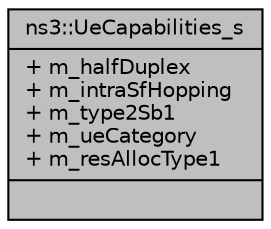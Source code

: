 digraph "ns3::UeCapabilities_s"
{
  edge [fontname="Helvetica",fontsize="10",labelfontname="Helvetica",labelfontsize="10"];
  node [fontname="Helvetica",fontsize="10",shape=record];
  Node1 [label="{ns3::UeCapabilities_s\n|+ m_halfDuplex\l+ m_intraSfHopping\l+ m_type2Sb1\l+ m_ueCategory\l+ m_resAllocType1\l|}",height=0.2,width=0.4,color="black", fillcolor="grey75", style="filled", fontcolor="black"];
}

